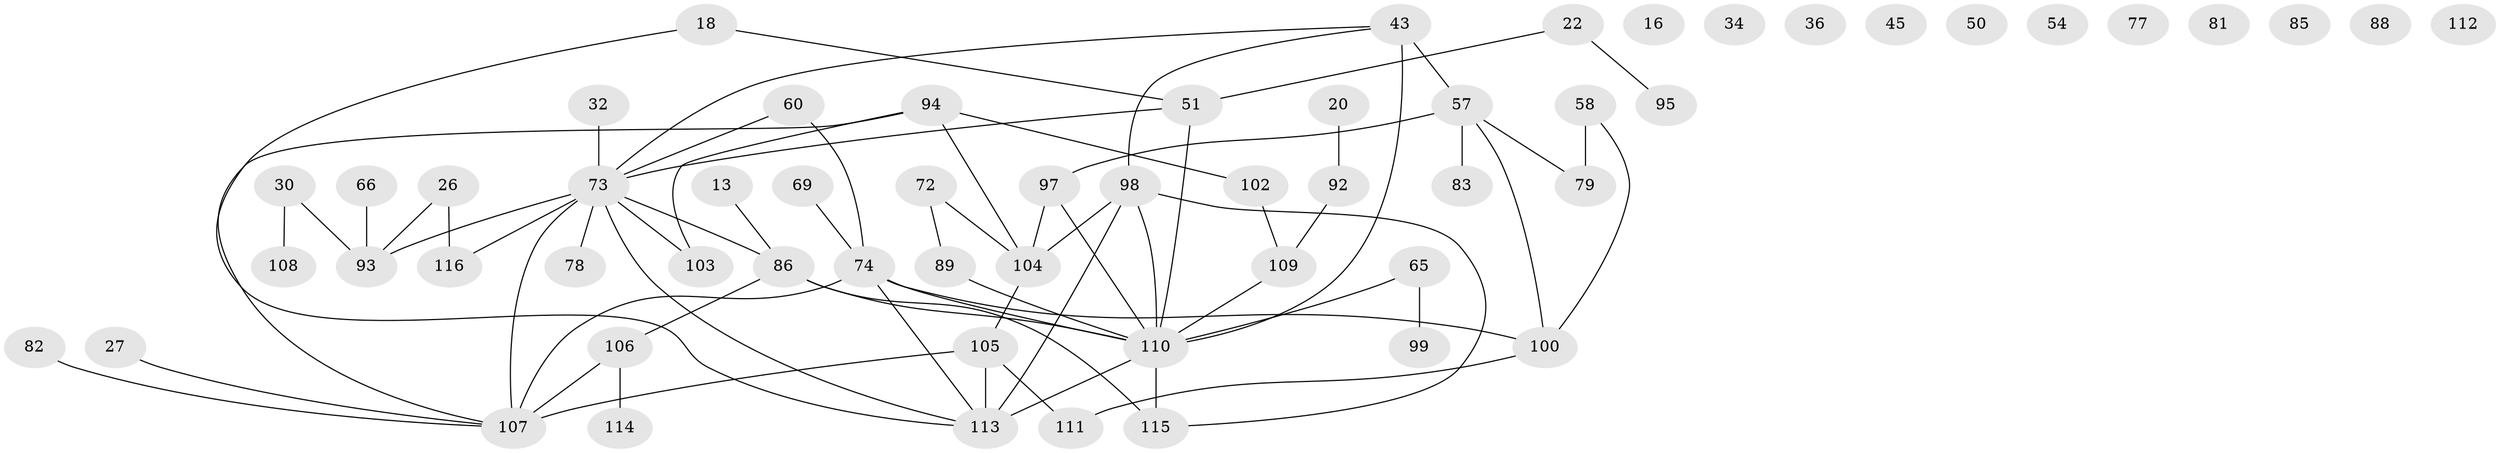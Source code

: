 // original degree distribution, {1: 0.15517241379310345, 3: 0.25, 2: 0.29310344827586204, 5: 0.08620689655172414, 4: 0.10344827586206896, 0: 0.09482758620689655, 6: 0.008620689655172414, 7: 0.008620689655172414}
// Generated by graph-tools (version 1.1) at 2025/39/03/09/25 04:39:08]
// undirected, 58 vertices, 70 edges
graph export_dot {
graph [start="1"]
  node [color=gray90,style=filled];
  13;
  16;
  18;
  20;
  22;
  26;
  27;
  30;
  32;
  34;
  36;
  43;
  45;
  50;
  51;
  54;
  57 [super="+40"];
  58 [super="+14"];
  60;
  65;
  66;
  69 [super="+59"];
  72;
  73 [super="+12+49"];
  74 [super="+67+37"];
  77;
  78;
  79;
  81;
  82;
  83;
  85;
  86 [super="+80"];
  88;
  89;
  92;
  93 [super="+91"];
  94;
  95;
  97 [super="+2+10+33"];
  98 [super="+23+56"];
  99;
  100;
  102;
  103;
  104 [super="+17+64+48"];
  105;
  106 [super="+15+84"];
  107 [super="+28+101+75"];
  108;
  109 [super="+39+63"];
  110 [super="+76+96"];
  111;
  112;
  113 [super="+31"];
  114;
  115 [super="+90"];
  116;
  13 -- 86;
  18 -- 51;
  18 -- 113;
  20 -- 92;
  22 -- 51;
  22 -- 95;
  26 -- 93;
  26 -- 116;
  27 -- 107;
  30 -- 93;
  30 -- 108;
  32 -- 73;
  43 -- 57;
  43 -- 73;
  43 -- 98;
  43 -- 110 [weight=2];
  51 -- 73;
  51 -- 110;
  57 -- 79;
  57 -- 100;
  57 -- 97;
  57 -- 83;
  58 -- 79;
  58 -- 100;
  60 -- 73;
  60 -- 74;
  65 -- 99;
  65 -- 110;
  66 -- 93;
  69 -- 74 [weight=3];
  72 -- 89;
  72 -- 104;
  73 -- 103;
  73 -- 113;
  73 -- 93 [weight=2];
  73 -- 78;
  73 -- 116;
  73 -- 86 [weight=2];
  73 -- 107 [weight=2];
  74 -- 113;
  74 -- 100;
  74 -- 107 [weight=2];
  74 -- 110;
  82 -- 107;
  86 -- 106;
  86 -- 110 [weight=5];
  86 -- 115;
  89 -- 110;
  92 -- 109;
  94 -- 102;
  94 -- 103;
  94 -- 104;
  94 -- 107;
  97 -- 104;
  97 -- 110;
  98 -- 113 [weight=2];
  98 -- 104;
  98 -- 110;
  98 -- 115;
  100 -- 111;
  102 -- 109;
  104 -- 105;
  105 -- 111;
  105 -- 113;
  105 -- 107;
  106 -- 107;
  106 -- 114;
  109 -- 110 [weight=2];
  110 -- 113;
  110 -- 115;
}
